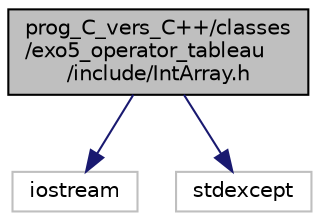 digraph "prog_C_vers_C++/classes/exo5_operator_tableau/include/IntArray.h"
{
  edge [fontname="Helvetica",fontsize="10",labelfontname="Helvetica",labelfontsize="10"];
  node [fontname="Helvetica",fontsize="10",shape=record];
  Node0 [label="prog_C_vers_C++/classes\l/exo5_operator_tableau\l/include/IntArray.h",height=0.2,width=0.4,color="black", fillcolor="grey75", style="filled", fontcolor="black"];
  Node0 -> Node1 [color="midnightblue",fontsize="10",style="solid"];
  Node1 [label="iostream",height=0.2,width=0.4,color="grey75", fillcolor="white", style="filled"];
  Node0 -> Node2 [color="midnightblue",fontsize="10",style="solid"];
  Node2 [label="stdexcept",height=0.2,width=0.4,color="grey75", fillcolor="white", style="filled"];
}
